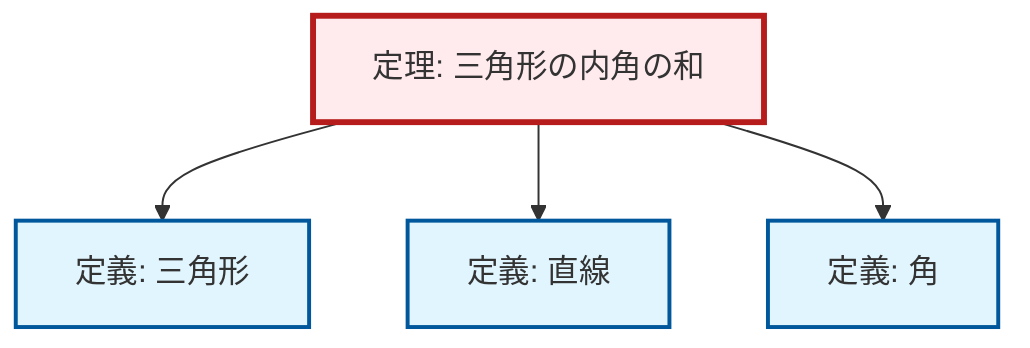graph TD
    classDef definition fill:#e1f5fe,stroke:#01579b,stroke-width:2px
    classDef theorem fill:#f3e5f5,stroke:#4a148c,stroke-width:2px
    classDef axiom fill:#fff3e0,stroke:#e65100,stroke-width:2px
    classDef example fill:#e8f5e9,stroke:#1b5e20,stroke-width:2px
    classDef current fill:#ffebee,stroke:#b71c1c,stroke-width:3px
    def-angle["定義: 角"]:::definition
    def-line["定義: 直線"]:::definition
    def-triangle["定義: 三角形"]:::definition
    thm-angle-sum-triangle["定理: 三角形の内角の和"]:::theorem
    thm-angle-sum-triangle --> def-triangle
    thm-angle-sum-triangle --> def-line
    thm-angle-sum-triangle --> def-angle
    class thm-angle-sum-triangle current